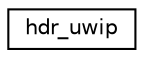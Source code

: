 digraph "Graphical Class Hierarchy"
{
 // LATEX_PDF_SIZE
  edge [fontname="Helvetica",fontsize="10",labelfontname="Helvetica",labelfontsize="10"];
  node [fontname="Helvetica",fontsize="10",shape=record];
  rankdir="LR";
  Node0 [label="hdr_uwip",height=0.2,width=0.4,color="black", fillcolor="white", style="filled",URL="$structhdr__uwip.html",tooltip="hdr_uwip describes UWIP packets."];
}
